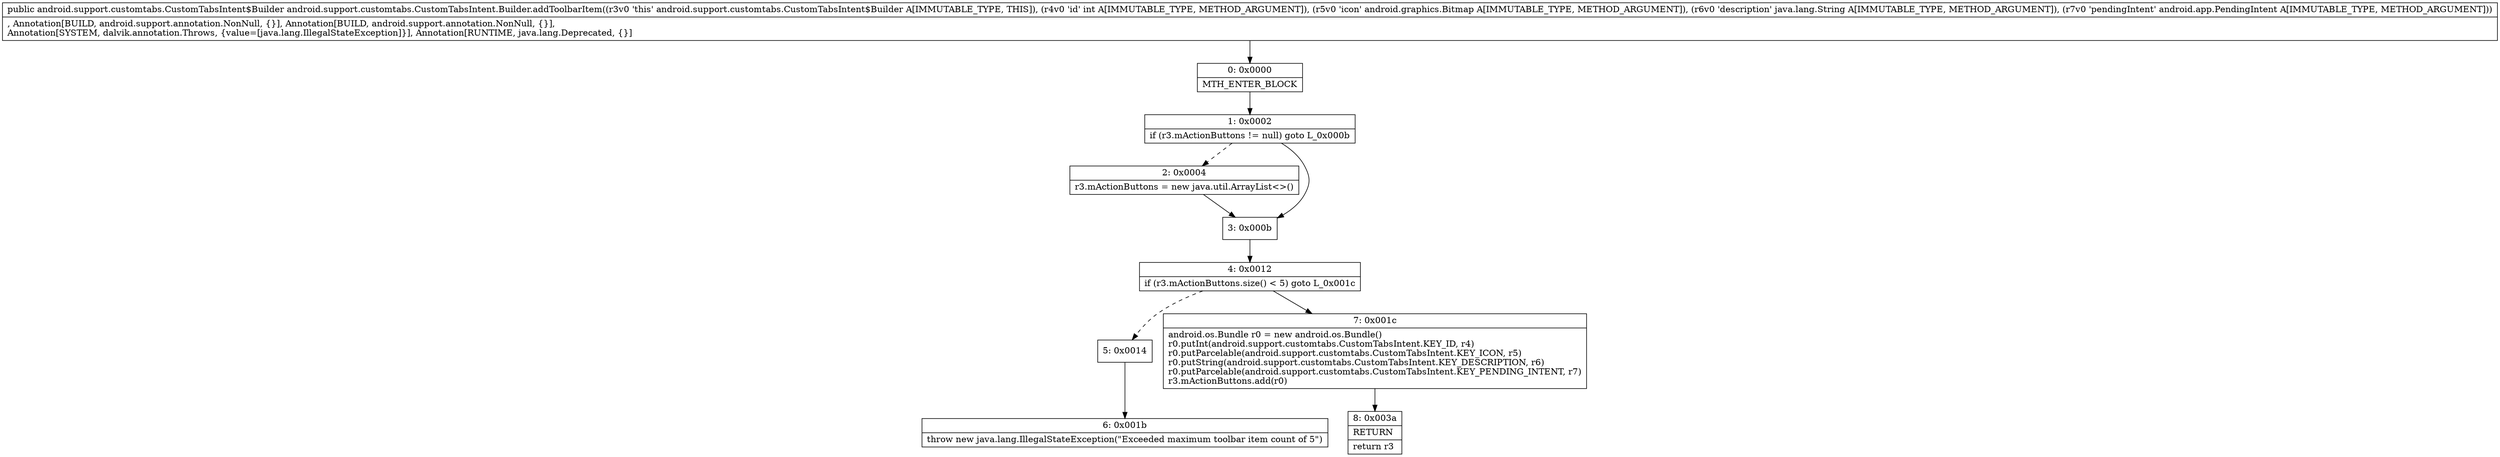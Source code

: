 digraph "CFG forandroid.support.customtabs.CustomTabsIntent.Builder.addToolbarItem(ILandroid\/graphics\/Bitmap;Ljava\/lang\/String;Landroid\/app\/PendingIntent;)Landroid\/support\/customtabs\/CustomTabsIntent$Builder;" {
Node_0 [shape=record,label="{0\:\ 0x0000|MTH_ENTER_BLOCK\l}"];
Node_1 [shape=record,label="{1\:\ 0x0002|if (r3.mActionButtons != null) goto L_0x000b\l}"];
Node_2 [shape=record,label="{2\:\ 0x0004|r3.mActionButtons = new java.util.ArrayList\<\>()\l}"];
Node_3 [shape=record,label="{3\:\ 0x000b}"];
Node_4 [shape=record,label="{4\:\ 0x0012|if (r3.mActionButtons.size() \< 5) goto L_0x001c\l}"];
Node_5 [shape=record,label="{5\:\ 0x0014}"];
Node_6 [shape=record,label="{6\:\ 0x001b|throw new java.lang.IllegalStateException(\"Exceeded maximum toolbar item count of 5\")\l}"];
Node_7 [shape=record,label="{7\:\ 0x001c|android.os.Bundle r0 = new android.os.Bundle()\lr0.putInt(android.support.customtabs.CustomTabsIntent.KEY_ID, r4)\lr0.putParcelable(android.support.customtabs.CustomTabsIntent.KEY_ICON, r5)\lr0.putString(android.support.customtabs.CustomTabsIntent.KEY_DESCRIPTION, r6)\lr0.putParcelable(android.support.customtabs.CustomTabsIntent.KEY_PENDING_INTENT, r7)\lr3.mActionButtons.add(r0)\l}"];
Node_8 [shape=record,label="{8\:\ 0x003a|RETURN\l|return r3\l}"];
MethodNode[shape=record,label="{public android.support.customtabs.CustomTabsIntent$Builder android.support.customtabs.CustomTabsIntent.Builder.addToolbarItem((r3v0 'this' android.support.customtabs.CustomTabsIntent$Builder A[IMMUTABLE_TYPE, THIS]), (r4v0 'id' int A[IMMUTABLE_TYPE, METHOD_ARGUMENT]), (r5v0 'icon' android.graphics.Bitmap A[IMMUTABLE_TYPE, METHOD_ARGUMENT]), (r6v0 'description' java.lang.String A[IMMUTABLE_TYPE, METHOD_ARGUMENT]), (r7v0 'pendingIntent' android.app.PendingIntent A[IMMUTABLE_TYPE, METHOD_ARGUMENT]))  | , Annotation[BUILD, android.support.annotation.NonNull, \{\}], Annotation[BUILD, android.support.annotation.NonNull, \{\}], \lAnnotation[SYSTEM, dalvik.annotation.Throws, \{value=[java.lang.IllegalStateException]\}], Annotation[RUNTIME, java.lang.Deprecated, \{\}]\l}"];
MethodNode -> Node_0;
Node_0 -> Node_1;
Node_1 -> Node_2[style=dashed];
Node_1 -> Node_3;
Node_2 -> Node_3;
Node_3 -> Node_4;
Node_4 -> Node_5[style=dashed];
Node_4 -> Node_7;
Node_5 -> Node_6;
Node_7 -> Node_8;
}

